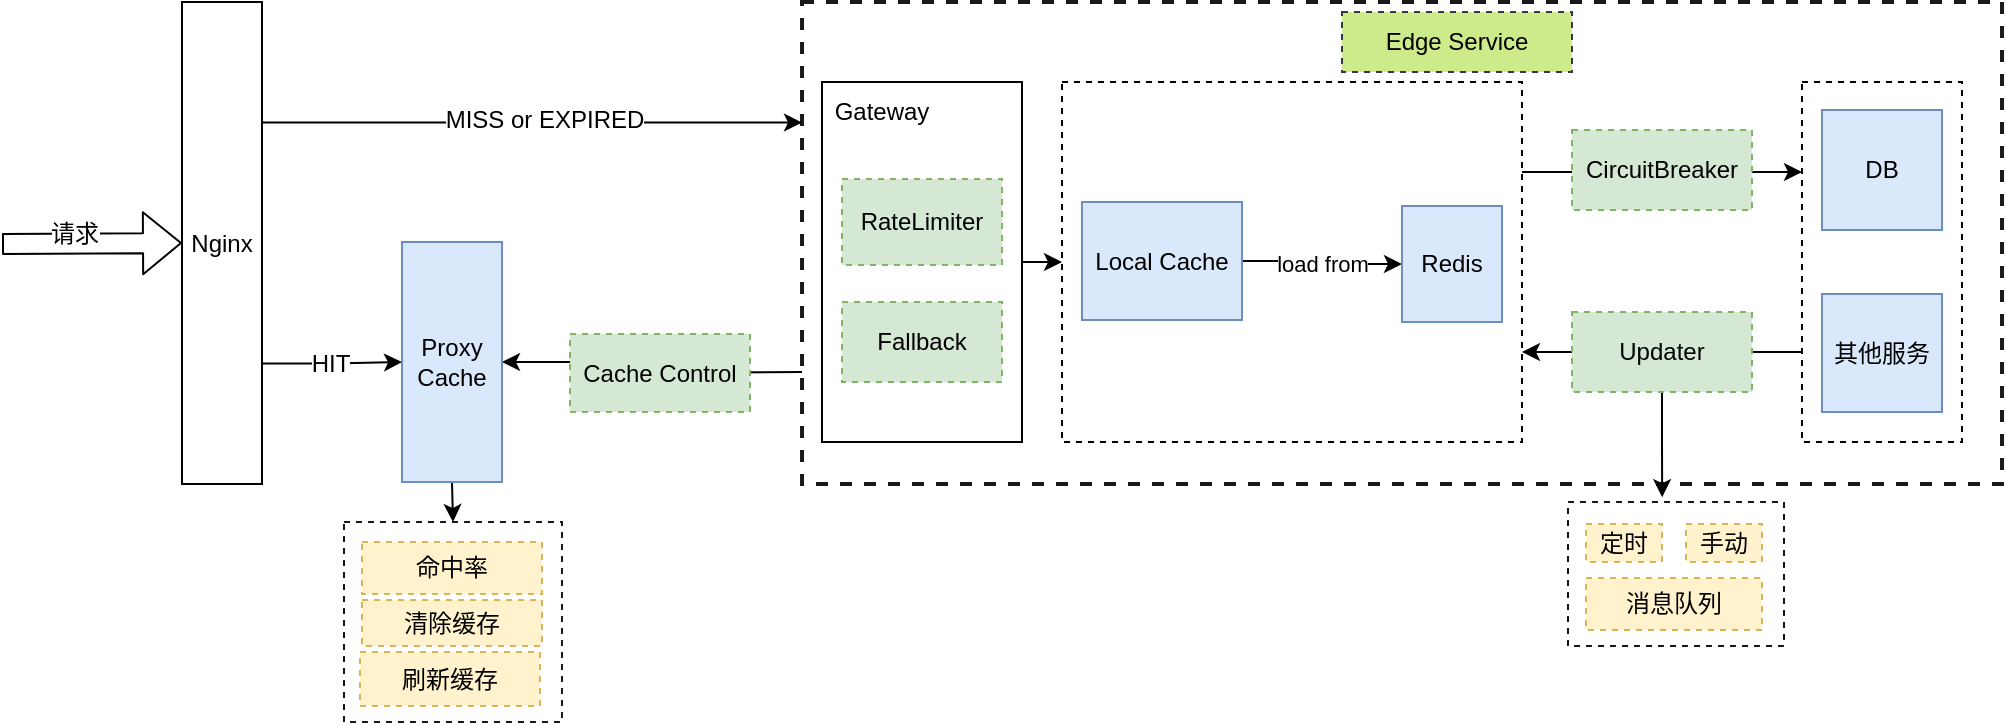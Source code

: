 <mxfile version="10.7.7" type="github"><diagram id="t-BSXwOw7zd3HDcYqu_6" name="第 1 页"><mxGraphModel dx="1165" dy="690" grid="1" gridSize="10" guides="1" tooltips="1" connect="1" arrows="1" fold="1" page="1" pageScale="1" pageWidth="826" pageHeight="1169" math="0" shadow="0"><root><mxCell id="0"/><mxCell id="1" parent="0"/><mxCell id="8t-GNLuGYdWeni0fs2yw-1" value="" style="rounded=0;whiteSpace=wrap;html=1;dashed=1;strokeWidth=2;strokeColor=#000000;opacity=90;" parent="1" vertex="1"><mxGeometry x="440" y="360" width="600" height="241" as="geometry"/></mxCell><mxCell id="Dvx0gbma9MA84_LZAYqF-51" value="" style="endArrow=classic;html=1;exitX=1;exitY=0.25;exitDx=0;exitDy=0;entryX=0;entryY=0.25;entryDx=0;entryDy=0;" edge="1" parent="1" source="8t-GNLuGYdWeni0fs2yw-5" target="8t-GNLuGYdWeni0fs2yw-4"><mxGeometry width="50" height="50" relative="1" as="geometry"><mxPoint x="820" y="670" as="sourcePoint"/><mxPoint x="870" y="620" as="targetPoint"/></mxGeometry></mxCell><mxCell id="Dvx0gbma9MA84_LZAYqF-50" value="" style="endArrow=classic;html=1;exitX=0;exitY=0.75;exitDx=0;exitDy=0;entryX=1;entryY=0.75;entryDx=0;entryDy=0;" edge="1" parent="1" source="8t-GNLuGYdWeni0fs2yw-4" target="8t-GNLuGYdWeni0fs2yw-5"><mxGeometry width="50" height="50" relative="1" as="geometry"><mxPoint x="845" y="584.5" as="sourcePoint"/><mxPoint x="895" y="534.5" as="targetPoint"/></mxGeometry></mxCell><mxCell id="8t-GNLuGYdWeni0fs2yw-4" value="" style="rounded=0;whiteSpace=wrap;html=1;dashed=1;strokeWidth=1;" parent="1" vertex="1"><mxGeometry x="940" y="400" width="80" height="180" as="geometry"/></mxCell><mxCell id="8t-GNLuGYdWeni0fs2yw-5" value="" style="rounded=0;whiteSpace=wrap;html=1;strokeWidth=1;dashed=1;" parent="1" vertex="1"><mxGeometry x="570" y="400" width="230" height="180" as="geometry"/></mxCell><mxCell id="8t-GNLuGYdWeni0fs2yw-6" style="edgeStyle=orthogonalEdgeStyle;rounded=0;orthogonalLoop=1;jettySize=auto;html=1;entryX=1;entryY=0.5;entryDx=0;entryDy=0;" parent="1" target="8t-GNLuGYdWeni0fs2yw-18" edge="1" treatAsSingle="0"><mxGeometry relative="1" as="geometry"><mxPoint x="440" y="545" as="sourcePoint"/><mxPoint x="360" y="581" as="targetPoint"/></mxGeometry></mxCell><mxCell id="8t-GNLuGYdWeni0fs2yw-8" value="load from" style="edgeStyle=orthogonalEdgeStyle;rounded=0;orthogonalLoop=1;jettySize=auto;html=1;" parent="1" source="8t-GNLuGYdWeni0fs2yw-9" target="8t-GNLuGYdWeni0fs2yw-13" edge="1"><mxGeometry relative="1" as="geometry"/></mxCell><mxCell id="8t-GNLuGYdWeni0fs2yw-9" value="Local Cache" style="rounded=0;whiteSpace=wrap;html=1;fillColor=#dae8fc;strokeColor=#6c8ebf;" parent="1" vertex="1"><mxGeometry x="580" y="460" width="80" height="59" as="geometry"/></mxCell><mxCell id="8t-GNLuGYdWeni0fs2yw-13" value="Redis&lt;br&gt;" style="rounded=0;whiteSpace=wrap;html=1;fillColor=#dae8fc;strokeColor=#6c8ebf;" parent="1" vertex="1"><mxGeometry x="740" y="462" width="50" height="58" as="geometry"/></mxCell><mxCell id="8t-GNLuGYdWeni0fs2yw-14" value="DB&lt;br&gt;" style="rounded=0;whiteSpace=wrap;html=1;fillColor=#dae8fc;strokeColor=#6c8ebf;" parent="1" vertex="1"><mxGeometry x="950" y="414" width="60" height="60" as="geometry"/></mxCell><mxCell id="8t-GNLuGYdWeni0fs2yw-15" value="其他服务" style="rounded=0;whiteSpace=wrap;html=1;fillColor=#dae8fc;strokeColor=#6c8ebf;" parent="1" vertex="1"><mxGeometry x="950" y="506" width="60" height="59" as="geometry"/></mxCell><mxCell id="Dvx0gbma9MA84_LZAYqF-64" style="edgeStyle=orthogonalEdgeStyle;rounded=0;orthogonalLoop=1;jettySize=auto;html=1;exitX=0.5;exitY=1;exitDx=0;exitDy=0;entryX=0.5;entryY=0;entryDx=0;entryDy=0;" edge="1" parent="1" source="8t-GNLuGYdWeni0fs2yw-18" target="Dvx0gbma9MA84_LZAYqF-58"><mxGeometry relative="1" as="geometry"/></mxCell><mxCell id="8t-GNLuGYdWeni0fs2yw-18" value="Proxy Cache" style="rounded=0;whiteSpace=wrap;html=1;fillColor=#dae8fc;strokeColor=#6c8ebf;" parent="1" vertex="1"><mxGeometry x="240" y="480" width="50" height="120" as="geometry"/></mxCell><mxCell id="8t-GNLuGYdWeni0fs2yw-21" style="edgeStyle=orthogonalEdgeStyle;rounded=0;orthogonalLoop=1;jettySize=auto;html=1;exitX=1;exitY=0.75;exitDx=0;exitDy=0;entryX=0;entryY=0.5;entryDx=0;entryDy=0;" parent="1" source="8t-GNLuGYdWeni0fs2yw-22" target="8t-GNLuGYdWeni0fs2yw-18" edge="1"><mxGeometry relative="1" as="geometry"><mxPoint x="240" y="544" as="targetPoint"/></mxGeometry></mxCell><mxCell id="Dvx0gbma9MA84_LZAYqF-1" value="HIT" style="text;html=1;resizable=0;points=[];align=center;verticalAlign=middle;labelBackgroundColor=#ffffff;" vertex="1" connectable="0" parent="8t-GNLuGYdWeni0fs2yw-21"><mxGeometry x="-0.082" y="1" relative="1" as="geometry"><mxPoint x="1" y="0.5" as="offset"/></mxGeometry></mxCell><mxCell id="Dvx0gbma9MA84_LZAYqF-3" style="edgeStyle=orthogonalEdgeStyle;rounded=0;orthogonalLoop=1;jettySize=auto;html=1;exitX=1;exitY=0.25;exitDx=0;exitDy=0;entryX=0;entryY=0.25;entryDx=0;entryDy=0;" edge="1" parent="1" source="8t-GNLuGYdWeni0fs2yw-22" target="8t-GNLuGYdWeni0fs2yw-1"><mxGeometry relative="1" as="geometry"/></mxCell><mxCell id="Dvx0gbma9MA84_LZAYqF-4" value="MISS or EXPIRED" style="text;html=1;resizable=0;points=[];align=center;verticalAlign=middle;labelBackgroundColor=#ffffff;" vertex="1" connectable="0" parent="Dvx0gbma9MA84_LZAYqF-3"><mxGeometry x="0.319" y="1" relative="1" as="geometry"><mxPoint x="-37.5" y="-0.5" as="offset"/></mxGeometry></mxCell><mxCell id="8t-GNLuGYdWeni0fs2yw-22" value="Nginx" style="rounded=0;whiteSpace=wrap;html=1;" parent="1" vertex="1"><mxGeometry x="130" y="360" width="40" height="241" as="geometry"/></mxCell><mxCell id="Dvx0gbma9MA84_LZAYqF-8" style="edgeStyle=orthogonalEdgeStyle;rounded=0;orthogonalLoop=1;jettySize=auto;html=1;exitX=1;exitY=0.5;exitDx=0;exitDy=0;entryX=0;entryY=0.5;entryDx=0;entryDy=0;" edge="1" parent="1" source="8t-GNLuGYdWeni0fs2yw-24" target="8t-GNLuGYdWeni0fs2yw-5"><mxGeometry relative="1" as="geometry"/></mxCell><mxCell id="8t-GNLuGYdWeni0fs2yw-24" value="" style="rounded=0;whiteSpace=wrap;html=1;strokeWidth=1;" parent="1" vertex="1"><mxGeometry x="450" y="400" width="100" height="180" as="geometry"/></mxCell><mxCell id="8t-GNLuGYdWeni0fs2yw-25" value="" style="shape=flexArrow;endArrow=classic;html=1;entryX=0;entryY=0.5;entryDx=0;entryDy=0;" parent="1" target="8t-GNLuGYdWeni0fs2yw-22" edge="1" treatAsSingle="0"><mxGeometry width="50" height="50" relative="1" as="geometry"><mxPoint x="40" y="481" as="sourcePoint"/><mxPoint x="140" y="620" as="targetPoint"/></mxGeometry></mxCell><mxCell id="8t-GNLuGYdWeni0fs2yw-26" value="请求&lt;br&gt;" style="text;html=1;resizable=0;points=[];align=center;verticalAlign=middle;labelBackgroundColor=#ffffff;" parent="8t-GNLuGYdWeni0fs2yw-25" vertex="1" connectable="0"><mxGeometry x="-0.2" y="5" relative="1" as="geometry"><mxPoint as="offset"/></mxGeometry></mxCell><mxCell id="Dvx0gbma9MA84_LZAYqF-18" value="&lt;span&gt;CircuitBreaker&lt;/span&gt;" style="rounded=0;whiteSpace=wrap;html=1;fillColor=#d5e8d4;strokeColor=#82b366;dashed=1;" vertex="1" parent="1"><mxGeometry x="825" y="424" width="90" height="40" as="geometry"/></mxCell><mxCell id="Dvx0gbma9MA84_LZAYqF-21" value="Gateway" style="text;html=1;strokeColor=none;fillColor=none;align=center;verticalAlign=middle;whiteSpace=wrap;rounded=0;dashed=1;" vertex="1" parent="1"><mxGeometry x="450" y="400" width="60" height="30" as="geometry"/></mxCell><mxCell id="Dvx0gbma9MA84_LZAYqF-23" value="&lt;span&gt;RateLimiter&lt;/span&gt;" style="rounded=0;whiteSpace=wrap;html=1;fillColor=#d5e8d4;strokeColor=#82b366;dashed=1;" vertex="1" parent="1"><mxGeometry x="460" y="448.5" width="80" height="43" as="geometry"/></mxCell><mxCell id="Dvx0gbma9MA84_LZAYqF-24" value="&lt;span&gt;Fallback&lt;/span&gt;" style="rounded=0;whiteSpace=wrap;html=1;fillColor=#d5e8d4;strokeColor=#82b366;dashed=1;" vertex="1" parent="1"><mxGeometry x="460" y="510" width="80" height="40" as="geometry"/></mxCell><mxCell id="Dvx0gbma9MA84_LZAYqF-37" value="&lt;span&gt;Cache Control&lt;/span&gt;" style="rounded=0;whiteSpace=wrap;html=1;fillColor=#d5e8d4;strokeColor=#82b366;dashed=1;" vertex="1" parent="1"><mxGeometry x="324" y="526" width="90" height="39" as="geometry"/></mxCell><mxCell id="Dvx0gbma9MA84_LZAYqF-56" style="edgeStyle=orthogonalEdgeStyle;rounded=0;orthogonalLoop=1;jettySize=auto;html=1;exitX=0.5;exitY=1;exitDx=0;exitDy=0;entryX=0.436;entryY=-0.033;entryDx=0;entryDy=0;entryPerimeter=0;" edge="1" parent="1" source="Dvx0gbma9MA84_LZAYqF-42" target="Dvx0gbma9MA84_LZAYqF-52"><mxGeometry relative="1" as="geometry"/></mxCell><mxCell id="Dvx0gbma9MA84_LZAYqF-42" value="&lt;span&gt;Updater&lt;/span&gt;" style="rounded=0;whiteSpace=wrap;html=1;fillColor=#d5e8d4;strokeColor=#82b366;dashed=1;" vertex="1" parent="1"><mxGeometry x="825" y="515" width="90" height="40" as="geometry"/></mxCell><mxCell id="Dvx0gbma9MA84_LZAYqF-52" value="" style="rounded=0;whiteSpace=wrap;html=1;dashed=1;strokeColor=#000000;opacity=90;" vertex="1" parent="1"><mxGeometry x="823" y="610" width="108" height="72" as="geometry"/></mxCell><mxCell id="Dvx0gbma9MA84_LZAYqF-53" value="&lt;span&gt;消息队列&lt;/span&gt;" style="rounded=0;whiteSpace=wrap;html=1;fillColor=#fff2cc;strokeColor=#d6b656;dashed=1;" vertex="1" parent="1"><mxGeometry x="832" y="648" width="88" height="26" as="geometry"/></mxCell><mxCell id="Dvx0gbma9MA84_LZAYqF-54" value="&lt;span&gt;定时&lt;/span&gt;" style="rounded=0;whiteSpace=wrap;html=1;fillColor=#fff2cc;strokeColor=#d6b656;dashed=1;" vertex="1" parent="1"><mxGeometry x="832" y="621" width="38" height="19" as="geometry"/></mxCell><mxCell id="Dvx0gbma9MA84_LZAYqF-55" value="手动" style="rounded=0;whiteSpace=wrap;html=1;fillColor=#fff2cc;strokeColor=#d6b656;dashed=1;" vertex="1" parent="1"><mxGeometry x="882" y="621" width="38" height="19" as="geometry"/></mxCell><mxCell id="Dvx0gbma9MA84_LZAYqF-58" value="" style="rounded=0;whiteSpace=wrap;html=1;dashed=1;strokeColor=#000000;opacity=90;" vertex="1" parent="1"><mxGeometry x="211" y="620" width="109" height="100" as="geometry"/></mxCell><mxCell id="Dvx0gbma9MA84_LZAYqF-59" value="&lt;span&gt;清除缓存&lt;/span&gt;" style="rounded=0;whiteSpace=wrap;html=1;fillColor=#fff2cc;strokeColor=#d6b656;dashed=1;" vertex="1" parent="1"><mxGeometry x="220" y="659" width="90" height="23" as="geometry"/></mxCell><mxCell id="Dvx0gbma9MA84_LZAYqF-60" value="&lt;span&gt;命中率&lt;/span&gt;" style="rounded=0;whiteSpace=wrap;html=1;fillColor=#fff2cc;strokeColor=#d6b656;dashed=1;" vertex="1" parent="1"><mxGeometry x="220" y="630" width="90" height="26" as="geometry"/></mxCell><mxCell id="Dvx0gbma9MA84_LZAYqF-62" value="&lt;span&gt;刷新缓存&lt;/span&gt;" style="rounded=0;whiteSpace=wrap;html=1;fillColor=#fff2cc;strokeColor=#d6b656;dashed=1;" vertex="1" parent="1"><mxGeometry x="219" y="685" width="90" height="27" as="geometry"/></mxCell><mxCell id="Dvx0gbma9MA84_LZAYqF-68" value="&lt;span&gt;Edge Service&lt;/span&gt;" style="rounded=0;whiteSpace=wrap;html=1;fillColor=#cdeb8b;strokeColor=#36393d;dashed=1;" vertex="1" parent="1"><mxGeometry x="710" y="365" width="115" height="30" as="geometry"/></mxCell></root></mxGraphModel></diagram></mxfile>